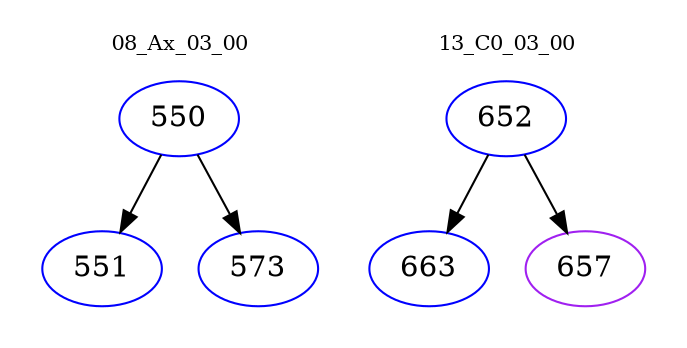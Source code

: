 digraph{
subgraph cluster_0 {
color = white
label = "08_Ax_03_00";
fontsize=10;
T0_550 [label="550", color="blue"]
T0_550 -> T0_551 [color="black"]
T0_551 [label="551", color="blue"]
T0_550 -> T0_573 [color="black"]
T0_573 [label="573", color="blue"]
}
subgraph cluster_1 {
color = white
label = "13_C0_03_00";
fontsize=10;
T1_652 [label="652", color="blue"]
T1_652 -> T1_663 [color="black"]
T1_663 [label="663", color="blue"]
T1_652 -> T1_657 [color="black"]
T1_657 [label="657", color="purple"]
}
}
